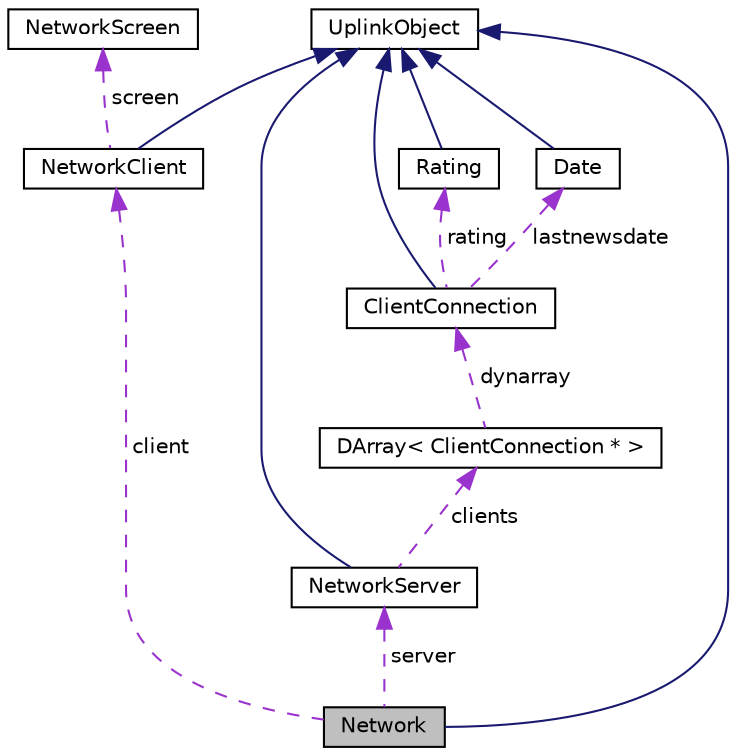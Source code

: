 digraph "Network"
{
 // LATEX_PDF_SIZE
  edge [fontname="Helvetica",fontsize="10",labelfontname="Helvetica",labelfontsize="10"];
  node [fontname="Helvetica",fontsize="10",shape=record];
  Node1 [label="Network",height=0.2,width=0.4,color="black", fillcolor="grey75", style="filled", fontcolor="black",tooltip=" "];
  Node2 -> Node1 [dir="back",color="midnightblue",fontsize="10",style="solid"];
  Node2 [label="UplinkObject",height=0.2,width=0.4,color="black", fillcolor="white", style="filled",URL="$classUplinkObject.html",tooltip="UplinkObject base class."];
  Node3 -> Node1 [dir="back",color="darkorchid3",fontsize="10",style="dashed",label=" client" ];
  Node3 [label="NetworkClient",height=0.2,width=0.4,color="black", fillcolor="white", style="filled",URL="$classNetworkClient.html",tooltip=" "];
  Node2 -> Node3 [dir="back",color="midnightblue",fontsize="10",style="solid"];
  Node4 -> Node3 [dir="back",color="darkorchid3",fontsize="10",style="dashed",label=" screen" ];
  Node4 [label="NetworkScreen",height=0.2,width=0.4,color="black", fillcolor="white", style="filled",URL="$classNetworkScreen.html",tooltip=" "];
  Node5 -> Node1 [dir="back",color="darkorchid3",fontsize="10",style="dashed",label=" server" ];
  Node5 [label="NetworkServer",height=0.2,width=0.4,color="black", fillcolor="white", style="filled",URL="$classNetworkServer.html",tooltip=" "];
  Node2 -> Node5 [dir="back",color="midnightblue",fontsize="10",style="solid"];
  Node6 -> Node5 [dir="back",color="darkorchid3",fontsize="10",style="dashed",label=" clients" ];
  Node6 [label="DArray\< ClientConnection * \>",height=0.2,width=0.4,color="black", fillcolor="white", style="filled",URL="$classDArray.html",tooltip=" "];
  Node7 -> Node6 [dir="back",color="darkorchid3",fontsize="10",style="dashed",label=" dynarray" ];
  Node7 [label="ClientConnection",height=0.2,width=0.4,color="black", fillcolor="white", style="filled",URL="$classClientConnection.html",tooltip=" "];
  Node2 -> Node7 [dir="back",color="midnightblue",fontsize="10",style="solid"];
  Node8 -> Node7 [dir="back",color="darkorchid3",fontsize="10",style="dashed",label=" rating" ];
  Node8 [label="Rating",height=0.2,width=0.4,color="black", fillcolor="white", style="filled",URL="$classRating.html",tooltip=" "];
  Node2 -> Node8 [dir="back",color="midnightblue",fontsize="10",style="solid"];
  Node9 -> Node7 [dir="back",color="darkorchid3",fontsize="10",style="dashed",label=" lastnewsdate" ];
  Node9 [label="Date",height=0.2,width=0.4,color="black", fillcolor="white", style="filled",URL="$classDate.html",tooltip=" "];
  Node2 -> Node9 [dir="back",color="midnightblue",fontsize="10",style="solid"];
}
